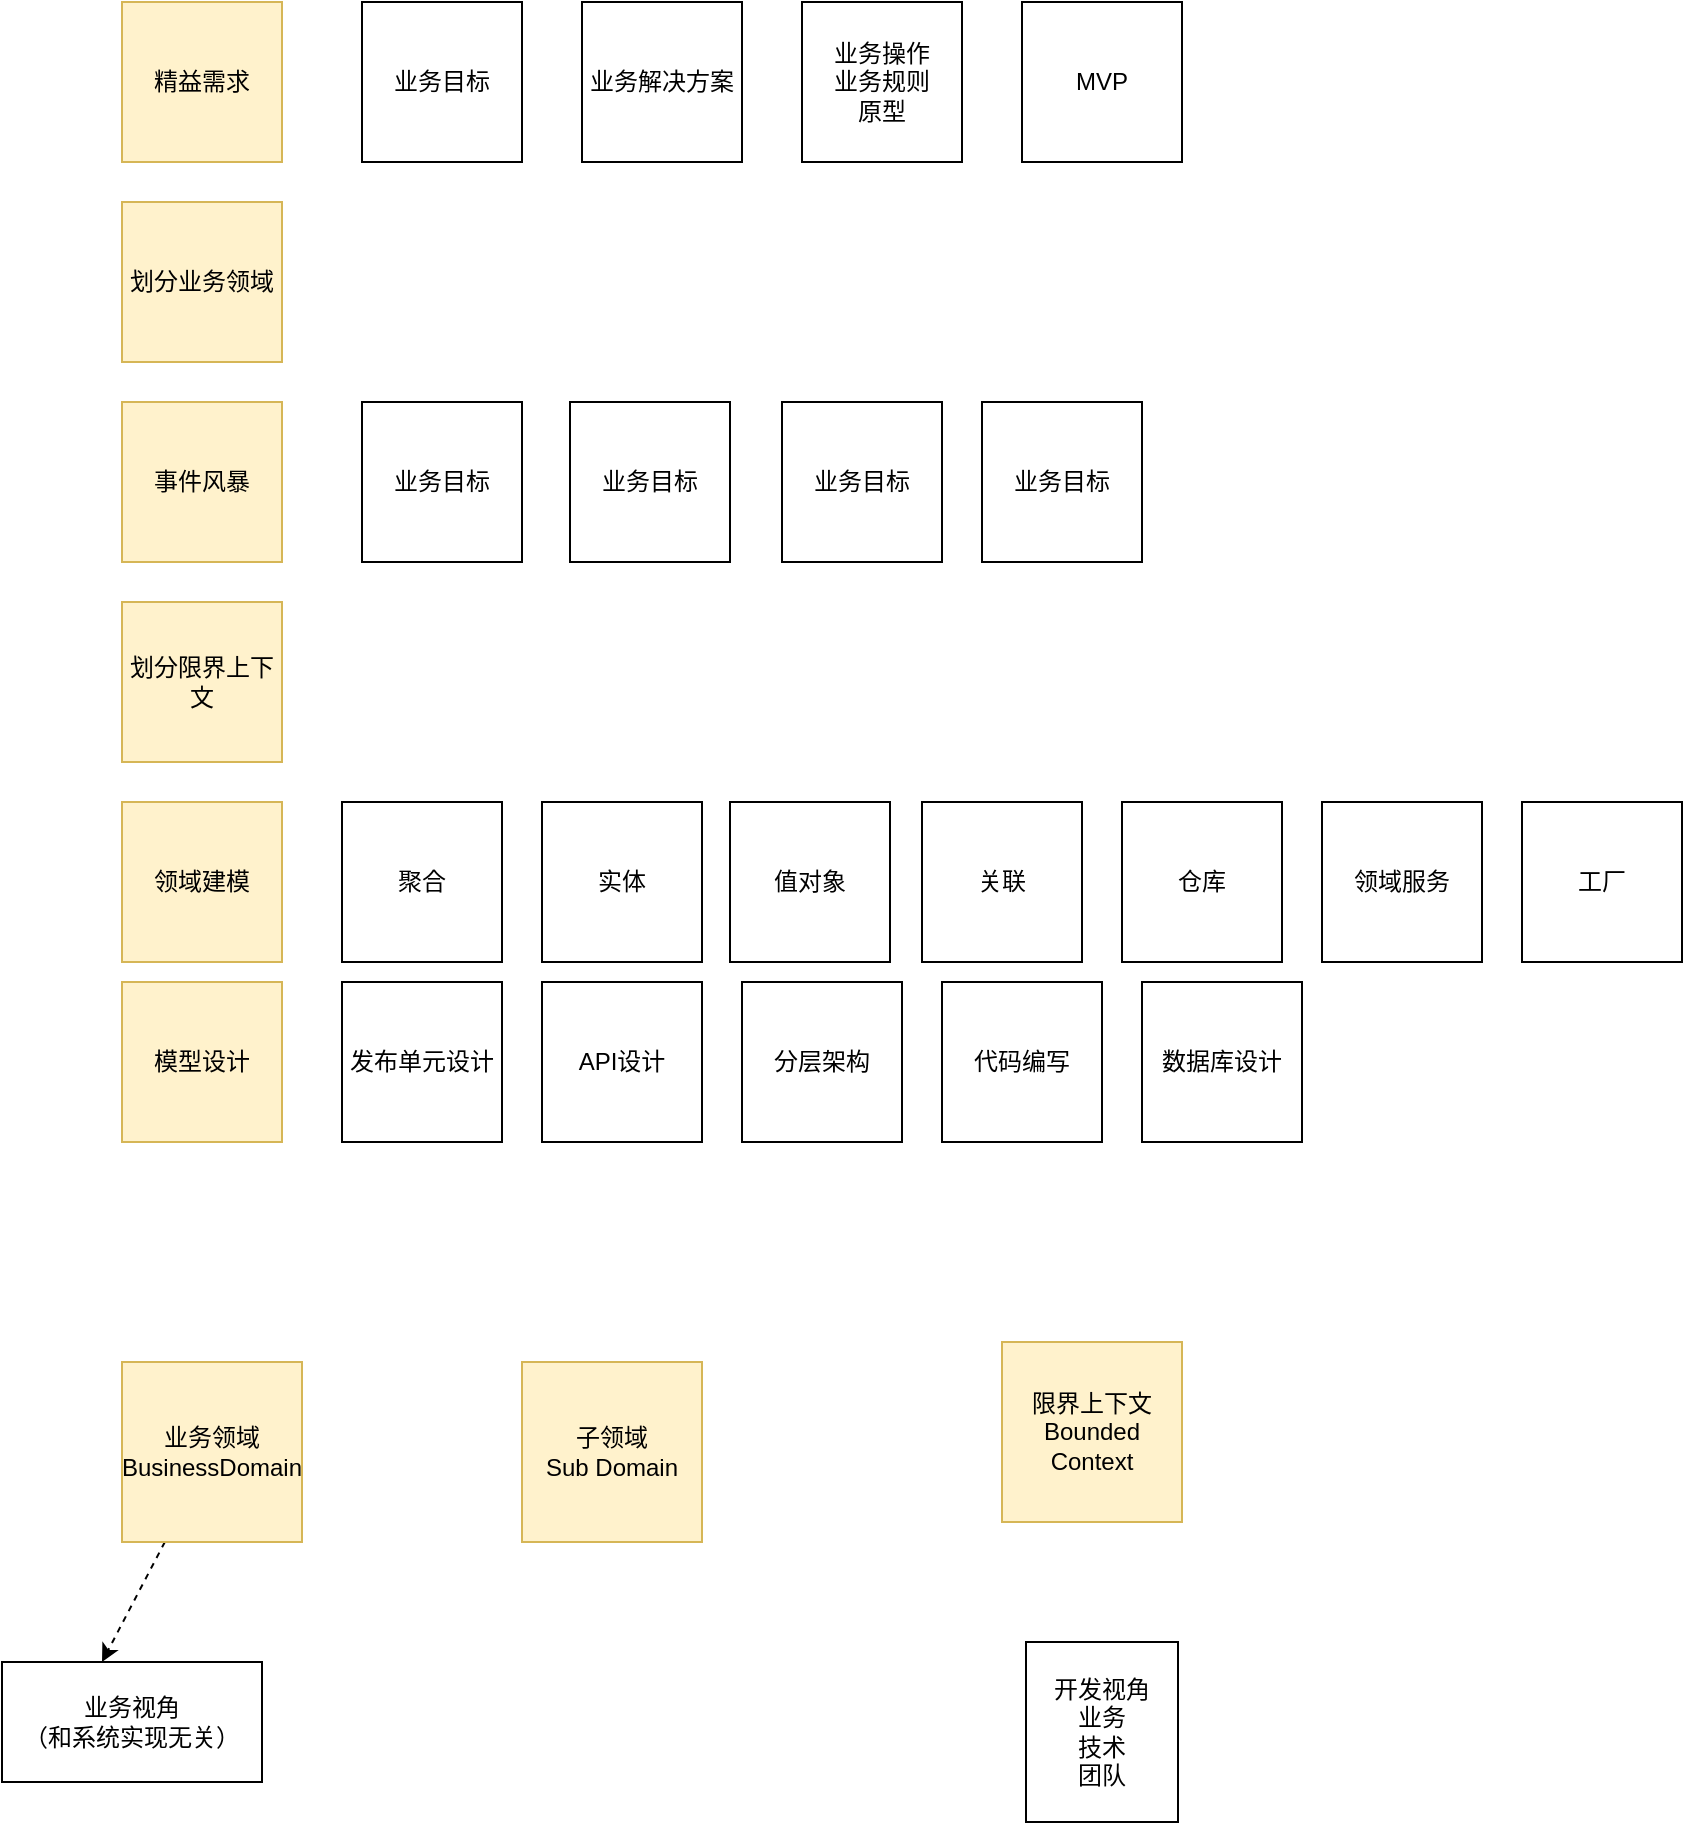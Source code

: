 <mxfile version="14.5.1" type="github">
  <diagram id="CPcHUgZNeSsTc6fRN_Vr" name="Page-1">
    <mxGraphModel dx="946" dy="546" grid="1" gridSize="10" guides="1" tooltips="1" connect="1" arrows="1" fold="1" page="1" pageScale="1" pageWidth="827" pageHeight="1169" math="0" shadow="0">
      <root>
        <mxCell id="0" />
        <mxCell id="1" parent="0" />
        <mxCell id="pbnYTeeDnfWr0KV266Js-1" value="精益需求&lt;br&gt;" style="whiteSpace=wrap;html=1;aspect=fixed;fillColor=#fff2cc;strokeColor=#d6b656;" vertex="1" parent="1">
          <mxGeometry x="110" y="20" width="80" height="80" as="geometry" />
        </mxCell>
        <mxCell id="pbnYTeeDnfWr0KV266Js-2" value="业务目标&lt;br&gt;" style="whiteSpace=wrap;html=1;aspect=fixed;" vertex="1" parent="1">
          <mxGeometry x="230" y="20" width="80" height="80" as="geometry" />
        </mxCell>
        <mxCell id="pbnYTeeDnfWr0KV266Js-4" value="业务解决方案&lt;br&gt;" style="whiteSpace=wrap;html=1;aspect=fixed;" vertex="1" parent="1">
          <mxGeometry x="340" y="20" width="80" height="80" as="geometry" />
        </mxCell>
        <mxCell id="pbnYTeeDnfWr0KV266Js-5" value="MVP" style="whiteSpace=wrap;html=1;aspect=fixed;" vertex="1" parent="1">
          <mxGeometry x="560" y="20" width="80" height="80" as="geometry" />
        </mxCell>
        <mxCell id="pbnYTeeDnfWr0KV266Js-6" value="划分业务领域" style="whiteSpace=wrap;html=1;aspect=fixed;fillColor=#fff2cc;strokeColor=#d6b656;" vertex="1" parent="1">
          <mxGeometry x="110" y="120" width="80" height="80" as="geometry" />
        </mxCell>
        <mxCell id="pbnYTeeDnfWr0KV266Js-7" value="事件风暴" style="whiteSpace=wrap;html=1;aspect=fixed;fillColor=#fff2cc;strokeColor=#d6b656;" vertex="1" parent="1">
          <mxGeometry x="110" y="220" width="80" height="80" as="geometry" />
        </mxCell>
        <mxCell id="pbnYTeeDnfWr0KV266Js-8" value="划分限界上下文&lt;br&gt;" style="whiteSpace=wrap;html=1;aspect=fixed;fillColor=#fff2cc;strokeColor=#d6b656;" vertex="1" parent="1">
          <mxGeometry x="110" y="320" width="80" height="80" as="geometry" />
        </mxCell>
        <mxCell id="pbnYTeeDnfWr0KV266Js-9" value="领域建模&lt;br&gt;" style="whiteSpace=wrap;html=1;aspect=fixed;fillColor=#fff2cc;strokeColor=#d6b656;" vertex="1" parent="1">
          <mxGeometry x="110" y="420" width="80" height="80" as="geometry" />
        </mxCell>
        <mxCell id="pbnYTeeDnfWr0KV266Js-10" value="模型设计&lt;br&gt;" style="whiteSpace=wrap;html=1;aspect=fixed;fillColor=#fff2cc;strokeColor=#d6b656;" vertex="1" parent="1">
          <mxGeometry x="110" y="510" width="80" height="80" as="geometry" />
        </mxCell>
        <mxCell id="pbnYTeeDnfWr0KV266Js-11" value="发布单元设计" style="whiteSpace=wrap;html=1;aspect=fixed;" vertex="1" parent="1">
          <mxGeometry x="220" y="510" width="80" height="80" as="geometry" />
        </mxCell>
        <mxCell id="pbnYTeeDnfWr0KV266Js-12" value="API设计" style="whiteSpace=wrap;html=1;aspect=fixed;" vertex="1" parent="1">
          <mxGeometry x="320" y="510" width="80" height="80" as="geometry" />
        </mxCell>
        <mxCell id="pbnYTeeDnfWr0KV266Js-13" value="分层架构&lt;br&gt;" style="whiteSpace=wrap;html=1;aspect=fixed;" vertex="1" parent="1">
          <mxGeometry x="420" y="510" width="80" height="80" as="geometry" />
        </mxCell>
        <mxCell id="pbnYTeeDnfWr0KV266Js-14" value="代码编写" style="whiteSpace=wrap;html=1;aspect=fixed;" vertex="1" parent="1">
          <mxGeometry x="520" y="510" width="80" height="80" as="geometry" />
        </mxCell>
        <mxCell id="pbnYTeeDnfWr0KV266Js-15" value="数据库设计" style="whiteSpace=wrap;html=1;aspect=fixed;" vertex="1" parent="1">
          <mxGeometry x="620" y="510" width="80" height="80" as="geometry" />
        </mxCell>
        <mxCell id="pbnYTeeDnfWr0KV266Js-16" value="聚合" style="whiteSpace=wrap;html=1;aspect=fixed;" vertex="1" parent="1">
          <mxGeometry x="220" y="420" width="80" height="80" as="geometry" />
        </mxCell>
        <mxCell id="pbnYTeeDnfWr0KV266Js-17" value="实体" style="whiteSpace=wrap;html=1;aspect=fixed;" vertex="1" parent="1">
          <mxGeometry x="320" y="420" width="80" height="80" as="geometry" />
        </mxCell>
        <mxCell id="pbnYTeeDnfWr0KV266Js-18" value="值对象" style="whiteSpace=wrap;html=1;aspect=fixed;" vertex="1" parent="1">
          <mxGeometry x="414" y="420" width="80" height="80" as="geometry" />
        </mxCell>
        <mxCell id="pbnYTeeDnfWr0KV266Js-19" value="关联" style="whiteSpace=wrap;html=1;aspect=fixed;" vertex="1" parent="1">
          <mxGeometry x="510" y="420" width="80" height="80" as="geometry" />
        </mxCell>
        <mxCell id="pbnYTeeDnfWr0KV266Js-20" value="仓库" style="whiteSpace=wrap;html=1;aspect=fixed;" vertex="1" parent="1">
          <mxGeometry x="610" y="420" width="80" height="80" as="geometry" />
        </mxCell>
        <mxCell id="pbnYTeeDnfWr0KV266Js-21" value="领域服务" style="whiteSpace=wrap;html=1;aspect=fixed;" vertex="1" parent="1">
          <mxGeometry x="710" y="420" width="80" height="80" as="geometry" />
        </mxCell>
        <mxCell id="pbnYTeeDnfWr0KV266Js-22" value="工厂" style="whiteSpace=wrap;html=1;aspect=fixed;" vertex="1" parent="1">
          <mxGeometry x="810" y="420" width="80" height="80" as="geometry" />
        </mxCell>
        <mxCell id="pbnYTeeDnfWr0KV266Js-23" value="业务操作&lt;br&gt;业务规则&lt;br&gt;原型" style="whiteSpace=wrap;html=1;aspect=fixed;" vertex="1" parent="1">
          <mxGeometry x="450" y="20" width="80" height="80" as="geometry" />
        </mxCell>
        <mxCell id="pbnYTeeDnfWr0KV266Js-24" value="业务目标&lt;br&gt;" style="whiteSpace=wrap;html=1;aspect=fixed;" vertex="1" parent="1">
          <mxGeometry x="230" y="220" width="80" height="80" as="geometry" />
        </mxCell>
        <mxCell id="pbnYTeeDnfWr0KV266Js-25" value="业务目标&lt;br&gt;" style="whiteSpace=wrap;html=1;aspect=fixed;" vertex="1" parent="1">
          <mxGeometry x="334" y="220" width="80" height="80" as="geometry" />
        </mxCell>
        <mxCell id="pbnYTeeDnfWr0KV266Js-26" value="业务目标&lt;br&gt;" style="whiteSpace=wrap;html=1;aspect=fixed;" vertex="1" parent="1">
          <mxGeometry x="440" y="220" width="80" height="80" as="geometry" />
        </mxCell>
        <mxCell id="pbnYTeeDnfWr0KV266Js-27" value="业务目标&lt;br&gt;" style="whiteSpace=wrap;html=1;aspect=fixed;" vertex="1" parent="1">
          <mxGeometry x="540" y="220" width="80" height="80" as="geometry" />
        </mxCell>
        <mxCell id="pbnYTeeDnfWr0KV266Js-29" style="rounded=0;orthogonalLoop=1;jettySize=auto;html=1;dashed=1;" edge="1" parent="1" source="pbnYTeeDnfWr0KV266Js-28">
          <mxGeometry relative="1" as="geometry">
            <mxPoint x="100" y="850" as="targetPoint" />
          </mxGeometry>
        </mxCell>
        <mxCell id="pbnYTeeDnfWr0KV266Js-28" value="业务领域&lt;br&gt;BusinessDomain" style="whiteSpace=wrap;html=1;aspect=fixed;fillColor=#fff2cc;strokeColor=#d6b656;" vertex="1" parent="1">
          <mxGeometry x="110" y="700" width="90" height="90" as="geometry" />
        </mxCell>
        <mxCell id="pbnYTeeDnfWr0KV266Js-32" value="限界上下文&lt;br&gt;Bounded Context&lt;br&gt;" style="whiteSpace=wrap;html=1;aspect=fixed;fillColor=#fff2cc;strokeColor=#d6b656;" vertex="1" parent="1">
          <mxGeometry x="550" y="690" width="90" height="90" as="geometry" />
        </mxCell>
        <mxCell id="pbnYTeeDnfWr0KV266Js-33" value="开发视角&lt;br&gt;业务&lt;br&gt;技术&lt;br&gt;团队&lt;br&gt;" style="rounded=0;whiteSpace=wrap;html=1;" vertex="1" parent="1">
          <mxGeometry x="562" y="840" width="76" height="90" as="geometry" />
        </mxCell>
        <mxCell id="pbnYTeeDnfWr0KV266Js-34" value="业务视角&lt;br&gt;（和系统实现无关）" style="rounded=0;whiteSpace=wrap;html=1;" vertex="1" parent="1">
          <mxGeometry x="50" y="850" width="130" height="60" as="geometry" />
        </mxCell>
        <mxCell id="pbnYTeeDnfWr0KV266Js-35" value="子领域&lt;br&gt;Sub Domain" style="whiteSpace=wrap;html=1;aspect=fixed;fillColor=#fff2cc;strokeColor=#d6b656;" vertex="1" parent="1">
          <mxGeometry x="310" y="700" width="90" height="90" as="geometry" />
        </mxCell>
      </root>
    </mxGraphModel>
  </diagram>
</mxfile>
